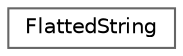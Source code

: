 digraph "Graphical Class Hierarchy"
{
 // LATEX_PDF_SIZE
  bgcolor="transparent";
  edge [fontname=Helvetica,fontsize=10,labelfontname=Helvetica,labelfontsize=10];
  node [fontname=Helvetica,fontsize=10,shape=box,height=0.2,width=0.4];
  rankdir="LR";
  Node0 [id="Node000000",label="FlattedString",height=0.2,width=0.4,color="grey40", fillcolor="white", style="filled",URL="$class_flatted_string.html",tooltip=" "];
}
